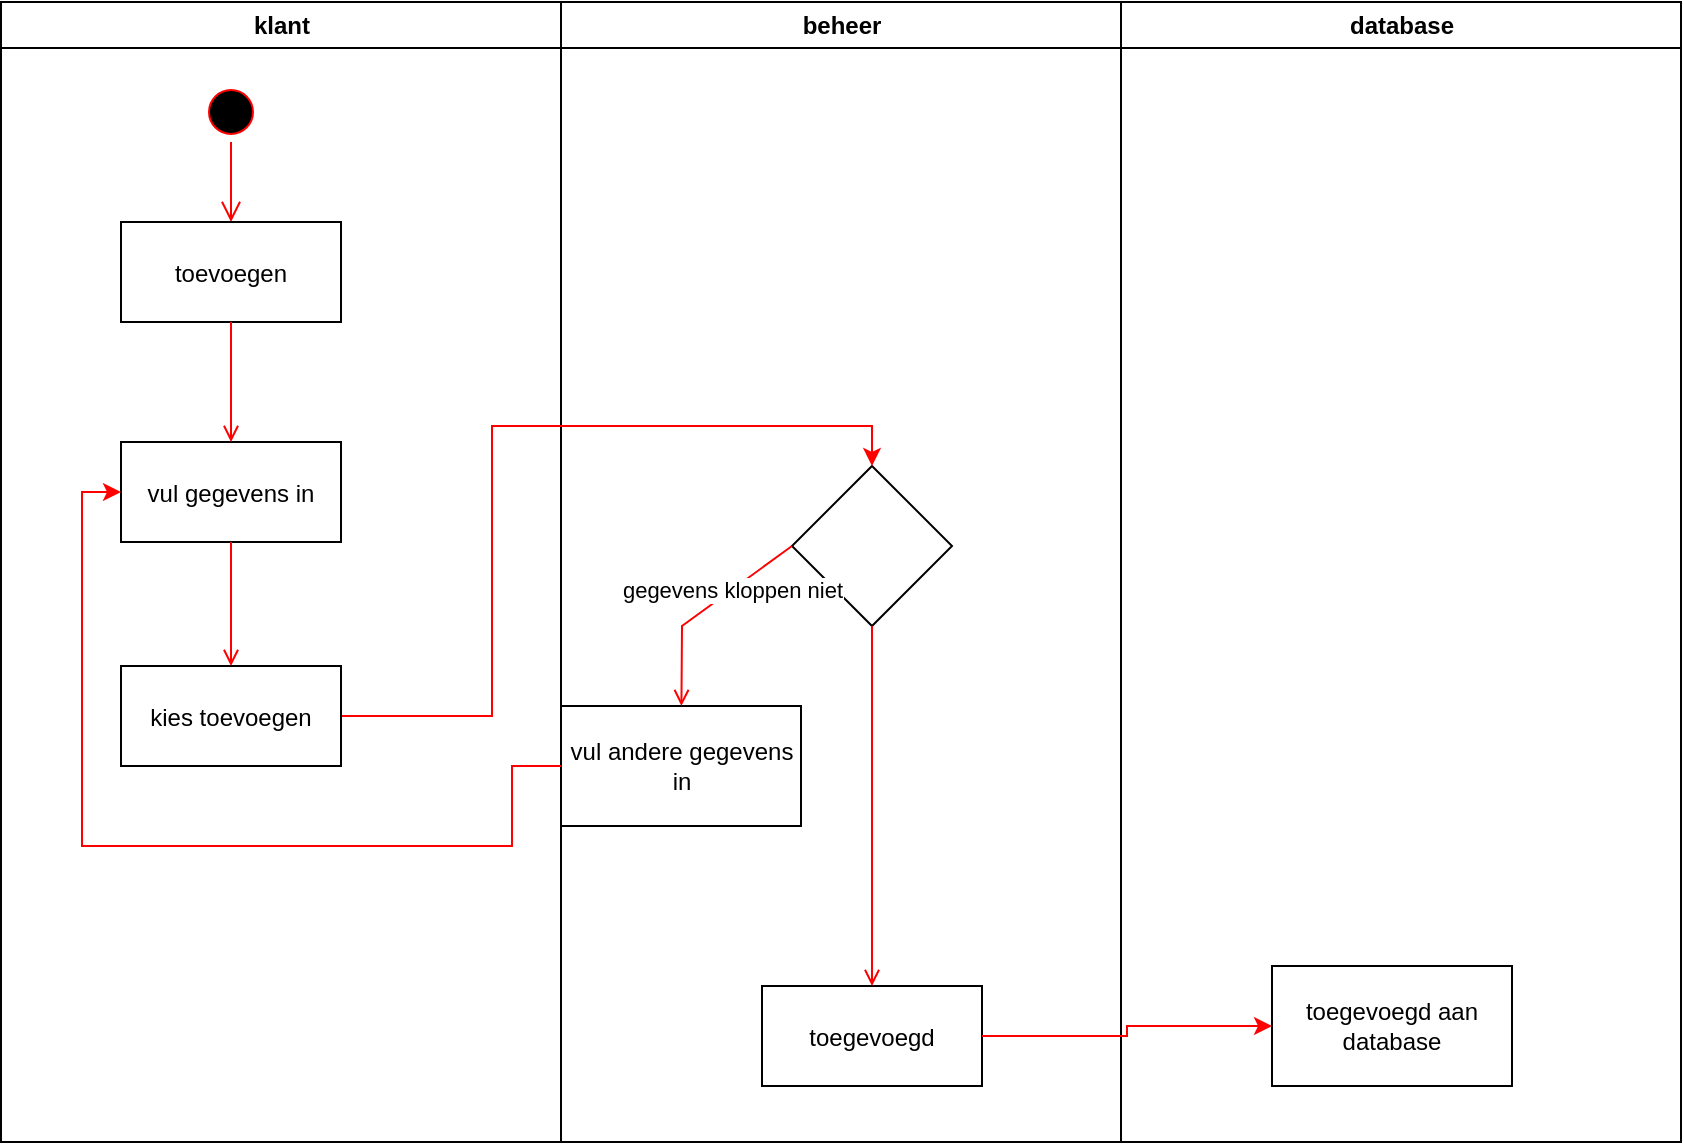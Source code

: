 <mxfile version="14.6.13" type="device"><diagram name="Page-1" id="e7e014a7-5840-1c2e-5031-d8a46d1fe8dd"><mxGraphModel dx="1047" dy="936" grid="1" gridSize="10" guides="1" tooltips="1" connect="1" arrows="1" fold="1" page="1" pageScale="1" pageWidth="1169" pageHeight="826" background="#ffffff" math="0" shadow="0"><root><mxCell id="0"/><mxCell id="1" parent="0"/><mxCell id="2" value="klant" style="swimlane;whiteSpace=wrap" parent="1" vertex="1"><mxGeometry x="164.5" y="128" width="280" height="570" as="geometry"/></mxCell><mxCell id="5" value="" style="ellipse;shape=startState;fillColor=#000000;strokeColor=#ff0000;" parent="2" vertex="1"><mxGeometry x="100" y="40" width="30" height="30" as="geometry"/></mxCell><mxCell id="6" value="" style="edgeStyle=elbowEdgeStyle;elbow=horizontal;verticalAlign=bottom;endArrow=open;endSize=8;strokeColor=#FF0000;endFill=1;rounded=0" parent="2" source="5" target="7" edge="1"><mxGeometry x="100" y="40" as="geometry"><mxPoint x="115" y="110" as="targetPoint"/></mxGeometry></mxCell><mxCell id="7" value="toevoegen" style="" parent="2" vertex="1"><mxGeometry x="60" y="110" width="110" height="50" as="geometry"/></mxCell><mxCell id="8" value="vul gegevens in" style="" parent="2" vertex="1"><mxGeometry x="60" y="220" width="110" height="50" as="geometry"/></mxCell><mxCell id="9" value="" style="endArrow=open;strokeColor=#FF0000;endFill=1;rounded=0" parent="2" source="7" target="8" edge="1"><mxGeometry relative="1" as="geometry"/></mxCell><mxCell id="3" value="beheer" style="swimlane;whiteSpace=wrap" parent="1" vertex="1"><mxGeometry x="444.5" y="128" width="280" height="570" as="geometry"/></mxCell><mxCell id="JvouMGawEcQ7pDT6g4tV-42" value="toegevoegd" style="" vertex="1" parent="3"><mxGeometry x="100.5" y="492" width="110" height="50" as="geometry"/></mxCell><mxCell id="JvouMGawEcQ7pDT6g4tV-43" value="" style="rhombus;whiteSpace=wrap;html=1;" vertex="1" parent="3"><mxGeometry x="115.5" y="232" width="80" height="80" as="geometry"/></mxCell><mxCell id="JvouMGawEcQ7pDT6g4tV-44" value="" style="endArrow=open;strokeColor=#FF0000;endFill=1;rounded=0;entryX=0.5;entryY=0;entryDx=0;entryDy=0;exitX=0.5;exitY=1;exitDx=0;exitDy=0;" edge="1" parent="3" source="JvouMGawEcQ7pDT6g4tV-43" target="JvouMGawEcQ7pDT6g4tV-42"><mxGeometry relative="1" as="geometry"><mxPoint x="-100" y="252.769" as="sourcePoint"/><mxPoint x="165.5" y="242" as="targetPoint"/></mxGeometry></mxCell><mxCell id="JvouMGawEcQ7pDT6g4tV-47" value="vul andere gegevens in" style="rounded=0;whiteSpace=wrap;html=1;" vertex="1" parent="3"><mxGeometry y="352" width="120" height="60" as="geometry"/></mxCell><mxCell id="JvouMGawEcQ7pDT6g4tV-45" value="" style="endArrow=open;strokeColor=#FF0000;endFill=1;rounded=0;exitX=0;exitY=0.5;exitDx=0;exitDy=0;" edge="1" parent="3" source="JvouMGawEcQ7pDT6g4tV-43" target="JvouMGawEcQ7pDT6g4tV-47"><mxGeometry relative="1" as="geometry"><mxPoint x="-150" y="362.769" as="sourcePoint"/><mxPoint x="25.5" y="352" as="targetPoint"/><Array as="points"><mxPoint x="60.5" y="312"/></Array></mxGeometry></mxCell><mxCell id="JvouMGawEcQ7pDT6g4tV-48" value="gegevens kloppen niet" style="edgeLabel;html=1;align=center;verticalAlign=middle;resizable=0;points=[];" vertex="1" connectable="0" parent="JvouMGawEcQ7pDT6g4tV-45"><mxGeometry x="-0.314" relative="1" as="geometry"><mxPoint as="offset"/></mxGeometry></mxCell><mxCell id="4" value="database" style="swimlane;whiteSpace=wrap" parent="1" vertex="1"><mxGeometry x="724.5" y="128" width="280" height="570" as="geometry"/></mxCell><mxCell id="JvouMGawEcQ7pDT6g4tV-54" value="toegevoegd aan database" style="rounded=0;whiteSpace=wrap;html=1;" vertex="1" parent="4"><mxGeometry x="75.5" y="482" width="120" height="60" as="geometry"/></mxCell><mxCell id="11" value="" style="endArrow=open;strokeColor=#FF0000;endFill=1;rounded=0;entryX=0.5;entryY=0;entryDx=0;entryDy=0;" parent="1" source="8" target="JvouMGawEcQ7pDT6g4tV-50" edge="1"><mxGeometry relative="1" as="geometry"><mxPoint x="279.5" y="453" as="targetPoint"/></mxGeometry></mxCell><mxCell id="JvouMGawEcQ7pDT6g4tV-49" value="" style="endArrow=open;strokeColor=#FF0000;endFill=1;rounded=0;exitX=0;exitY=0.75;exitDx=0;exitDy=0;startArrow=none;" edge="1" parent="1" source="JvouMGawEcQ7pDT6g4tV-50"><mxGeometry relative="1" as="geometry"><mxPoint x="344.5" y="380.769" as="sourcePoint"/><mxPoint x="270" y="470" as="targetPoint"/></mxGeometry></mxCell><mxCell id="JvouMGawEcQ7pDT6g4tV-53" style="edgeStyle=orthogonalEdgeStyle;rounded=0;orthogonalLoop=1;jettySize=auto;html=1;exitX=1;exitY=0.5;exitDx=0;exitDy=0;entryX=0.5;entryY=0;entryDx=0;entryDy=0;fillColor=#f8cecc;strokeColor=#FF0000;" edge="1" parent="1" source="JvouMGawEcQ7pDT6g4tV-50" target="JvouMGawEcQ7pDT6g4tV-43"><mxGeometry relative="1" as="geometry"><Array as="points"><mxPoint x="410" y="485"/><mxPoint x="410" y="340"/><mxPoint x="600" y="340"/></Array></mxGeometry></mxCell><mxCell id="JvouMGawEcQ7pDT6g4tV-50" value="kies toevoegen" style="" vertex="1" parent="1"><mxGeometry x="224.5" y="460" width="110" height="50" as="geometry"/></mxCell><mxCell id="JvouMGawEcQ7pDT6g4tV-52" style="edgeStyle=orthogonalEdgeStyle;rounded=0;orthogonalLoop=1;jettySize=auto;html=1;exitX=0;exitY=0.5;exitDx=0;exitDy=0;entryX=0;entryY=0.5;entryDx=0;entryDy=0;strokeColor=#FF0000;" edge="1" parent="1" source="JvouMGawEcQ7pDT6g4tV-47" target="8"><mxGeometry relative="1" as="geometry"><Array as="points"><mxPoint x="420" y="510"/><mxPoint x="420" y="550"/><mxPoint x="205" y="550"/><mxPoint x="205" y="373"/></Array></mxGeometry></mxCell><mxCell id="JvouMGawEcQ7pDT6g4tV-55" style="edgeStyle=orthogonalEdgeStyle;rounded=0;orthogonalLoop=1;jettySize=auto;html=1;exitX=1;exitY=0.5;exitDx=0;exitDy=0;entryX=0;entryY=0.5;entryDx=0;entryDy=0;strokeColor=#FF0000;" edge="1" parent="1" source="JvouMGawEcQ7pDT6g4tV-42" target="JvouMGawEcQ7pDT6g4tV-54"><mxGeometry relative="1" as="geometry"/></mxCell></root></mxGraphModel></diagram></mxfile>
